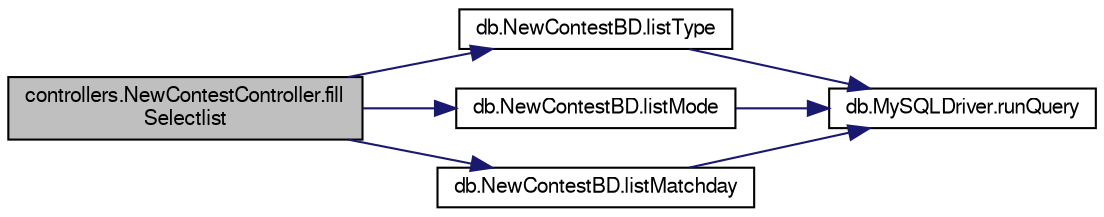 digraph "controllers.NewContestController.fillSelectlist"
{
  bgcolor="transparent";
  edge [fontname="FreeSans",fontsize="10",labelfontname="FreeSans",labelfontsize="10"];
  node [fontname="FreeSans",fontsize="10",shape=record];
  rankdir="LR";
  Node20 [label="controllers.NewContestController.fill\lSelectlist",height=0.2,width=0.4,color="black", fillcolor="grey75", style="filled", fontcolor="black"];
  Node20 -> Node21 [color="midnightblue",fontsize="10",style="solid",fontname="FreeSans"];
  Node21 [label="db.NewContestBD.listType",height=0.2,width=0.4,color="black",URL="$classdb_1_1NewContestBD.html#ae881a5d74e85ec66c995cc6c89905edb"];
  Node21 -> Node22 [color="midnightblue",fontsize="10",style="solid",fontname="FreeSans"];
  Node22 [label="db.MySQLDriver.runQuery",height=0.2,width=0.4,color="black",URL="$classdb_1_1MySQLDriver.html#a88dbd83b514760694646f5cac76e9024"];
  Node20 -> Node23 [color="midnightblue",fontsize="10",style="solid",fontname="FreeSans"];
  Node23 [label="db.NewContestBD.listMode",height=0.2,width=0.4,color="black",URL="$classdb_1_1NewContestBD.html#a261b10c0646fdc0a5429e814ca74eb37"];
  Node23 -> Node22 [color="midnightblue",fontsize="10",style="solid",fontname="FreeSans"];
  Node20 -> Node24 [color="midnightblue",fontsize="10",style="solid",fontname="FreeSans"];
  Node24 [label="db.NewContestBD.listMatchday",height=0.2,width=0.4,color="black",URL="$classdb_1_1NewContestBD.html#a01dec3a464305a200f2bdfd72c6b525c"];
  Node24 -> Node22 [color="midnightblue",fontsize="10",style="solid",fontname="FreeSans"];
}
